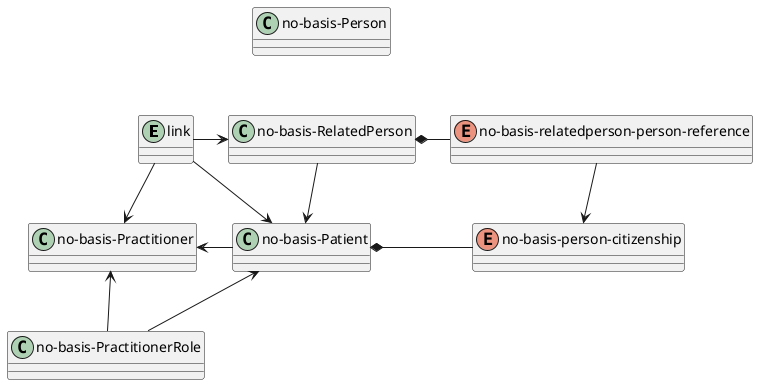 @startuml
'skinparam linetype ortho

together {
entity "link" as link
class "no-basis-Practitioner" as practitioner
class "no-basis-PractitionerRole" as prole

link --> practitioner
practitioner <-- prole
}

together {
class "no-basis-Person" as person
class "no-basis-Patient" as patient
class "no-basis-RelatedPerson" as relatedperson

person --[hidden] relatedperson
relatedperson --> patient
}

together {
enum "no-basis-relatedperson-person-reference" as personreference
enum "no-basis-person-citizenship" as citizenship

personreference --> citizenship
}

link -right-> relatedperson
link -right-> patient
practitioner <-left- patient
prole -> patient

patient *-right- citizenship
relatedperson *-right- personreference

@enduml